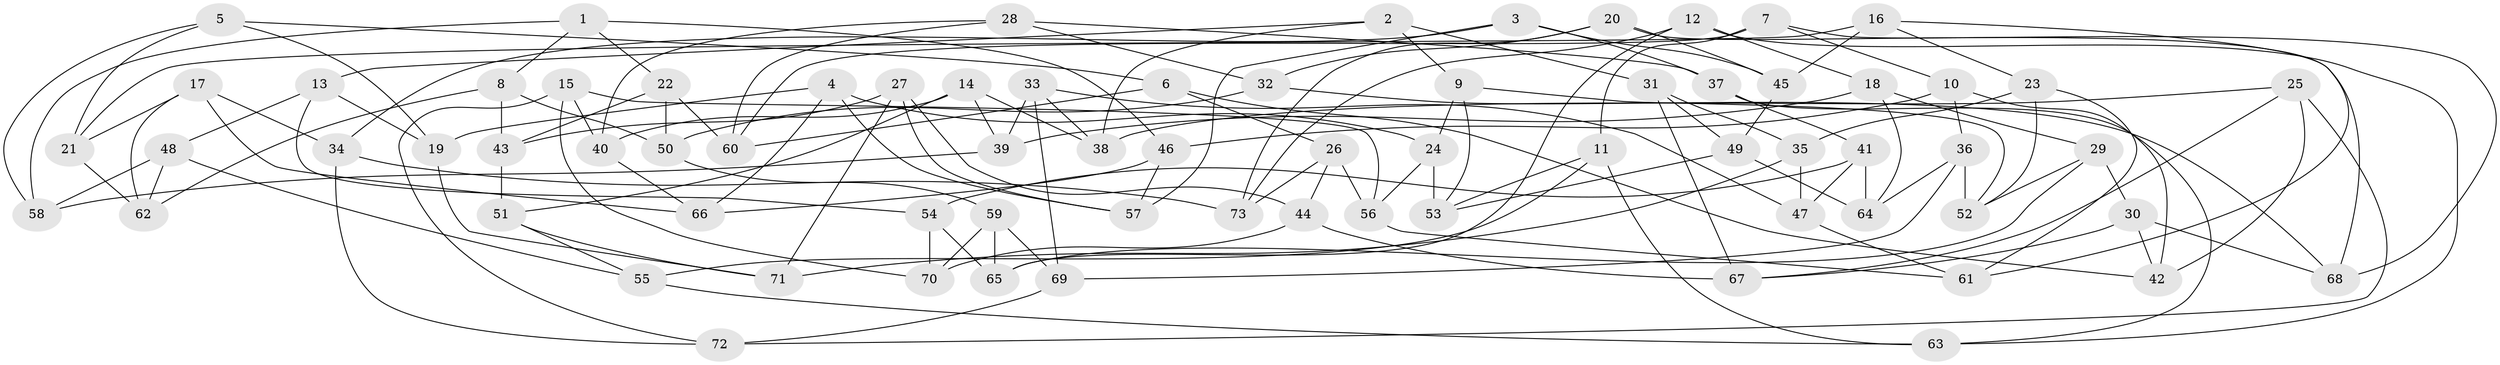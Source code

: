 // Generated by graph-tools (version 1.1) at 2025/59/03/09/25 04:59:13]
// undirected, 73 vertices, 146 edges
graph export_dot {
graph [start="1"]
  node [color=gray90,style=filled];
  1;
  2;
  3;
  4;
  5;
  6;
  7;
  8;
  9;
  10;
  11;
  12;
  13;
  14;
  15;
  16;
  17;
  18;
  19;
  20;
  21;
  22;
  23;
  24;
  25;
  26;
  27;
  28;
  29;
  30;
  31;
  32;
  33;
  34;
  35;
  36;
  37;
  38;
  39;
  40;
  41;
  42;
  43;
  44;
  45;
  46;
  47;
  48;
  49;
  50;
  51;
  52;
  53;
  54;
  55;
  56;
  57;
  58;
  59;
  60;
  61;
  62;
  63;
  64;
  65;
  66;
  67;
  68;
  69;
  70;
  71;
  72;
  73;
  1 -- 58;
  1 -- 46;
  1 -- 22;
  1 -- 8;
  2 -- 38;
  2 -- 9;
  2 -- 13;
  2 -- 31;
  3 -- 57;
  3 -- 45;
  3 -- 34;
  3 -- 37;
  4 -- 57;
  4 -- 19;
  4 -- 66;
  4 -- 24;
  5 -- 21;
  5 -- 19;
  5 -- 58;
  5 -- 6;
  6 -- 42;
  6 -- 26;
  6 -- 60;
  7 -- 60;
  7 -- 10;
  7 -- 11;
  7 -- 68;
  8 -- 62;
  8 -- 43;
  8 -- 50;
  9 -- 53;
  9 -- 52;
  9 -- 24;
  10 -- 46;
  10 -- 42;
  10 -- 36;
  11 -- 63;
  11 -- 55;
  11 -- 53;
  12 -- 65;
  12 -- 73;
  12 -- 63;
  12 -- 18;
  13 -- 19;
  13 -- 54;
  13 -- 48;
  14 -- 40;
  14 -- 39;
  14 -- 51;
  14 -- 38;
  15 -- 40;
  15 -- 72;
  15 -- 56;
  15 -- 70;
  16 -- 61;
  16 -- 45;
  16 -- 23;
  16 -- 21;
  17 -- 62;
  17 -- 21;
  17 -- 34;
  17 -- 66;
  18 -- 39;
  18 -- 29;
  18 -- 64;
  19 -- 71;
  20 -- 73;
  20 -- 32;
  20 -- 45;
  20 -- 68;
  21 -- 62;
  22 -- 60;
  22 -- 50;
  22 -- 43;
  23 -- 52;
  23 -- 61;
  23 -- 35;
  24 -- 56;
  24 -- 53;
  25 -- 42;
  25 -- 38;
  25 -- 72;
  25 -- 67;
  26 -- 73;
  26 -- 44;
  26 -- 56;
  27 -- 57;
  27 -- 44;
  27 -- 43;
  27 -- 71;
  28 -- 60;
  28 -- 37;
  28 -- 32;
  28 -- 40;
  29 -- 65;
  29 -- 52;
  29 -- 30;
  30 -- 42;
  30 -- 68;
  30 -- 67;
  31 -- 67;
  31 -- 35;
  31 -- 49;
  32 -- 68;
  32 -- 50;
  33 -- 38;
  33 -- 47;
  33 -- 39;
  33 -- 69;
  34 -- 72;
  34 -- 73;
  35 -- 47;
  35 -- 71;
  36 -- 52;
  36 -- 69;
  36 -- 64;
  37 -- 63;
  37 -- 41;
  39 -- 58;
  40 -- 66;
  41 -- 54;
  41 -- 64;
  41 -- 47;
  43 -- 51;
  44 -- 67;
  44 -- 70;
  45 -- 49;
  46 -- 66;
  46 -- 57;
  47 -- 61;
  48 -- 58;
  48 -- 55;
  48 -- 62;
  49 -- 53;
  49 -- 64;
  50 -- 59;
  51 -- 55;
  51 -- 71;
  54 -- 70;
  54 -- 65;
  55 -- 63;
  56 -- 61;
  59 -- 65;
  59 -- 70;
  59 -- 69;
  69 -- 72;
}
